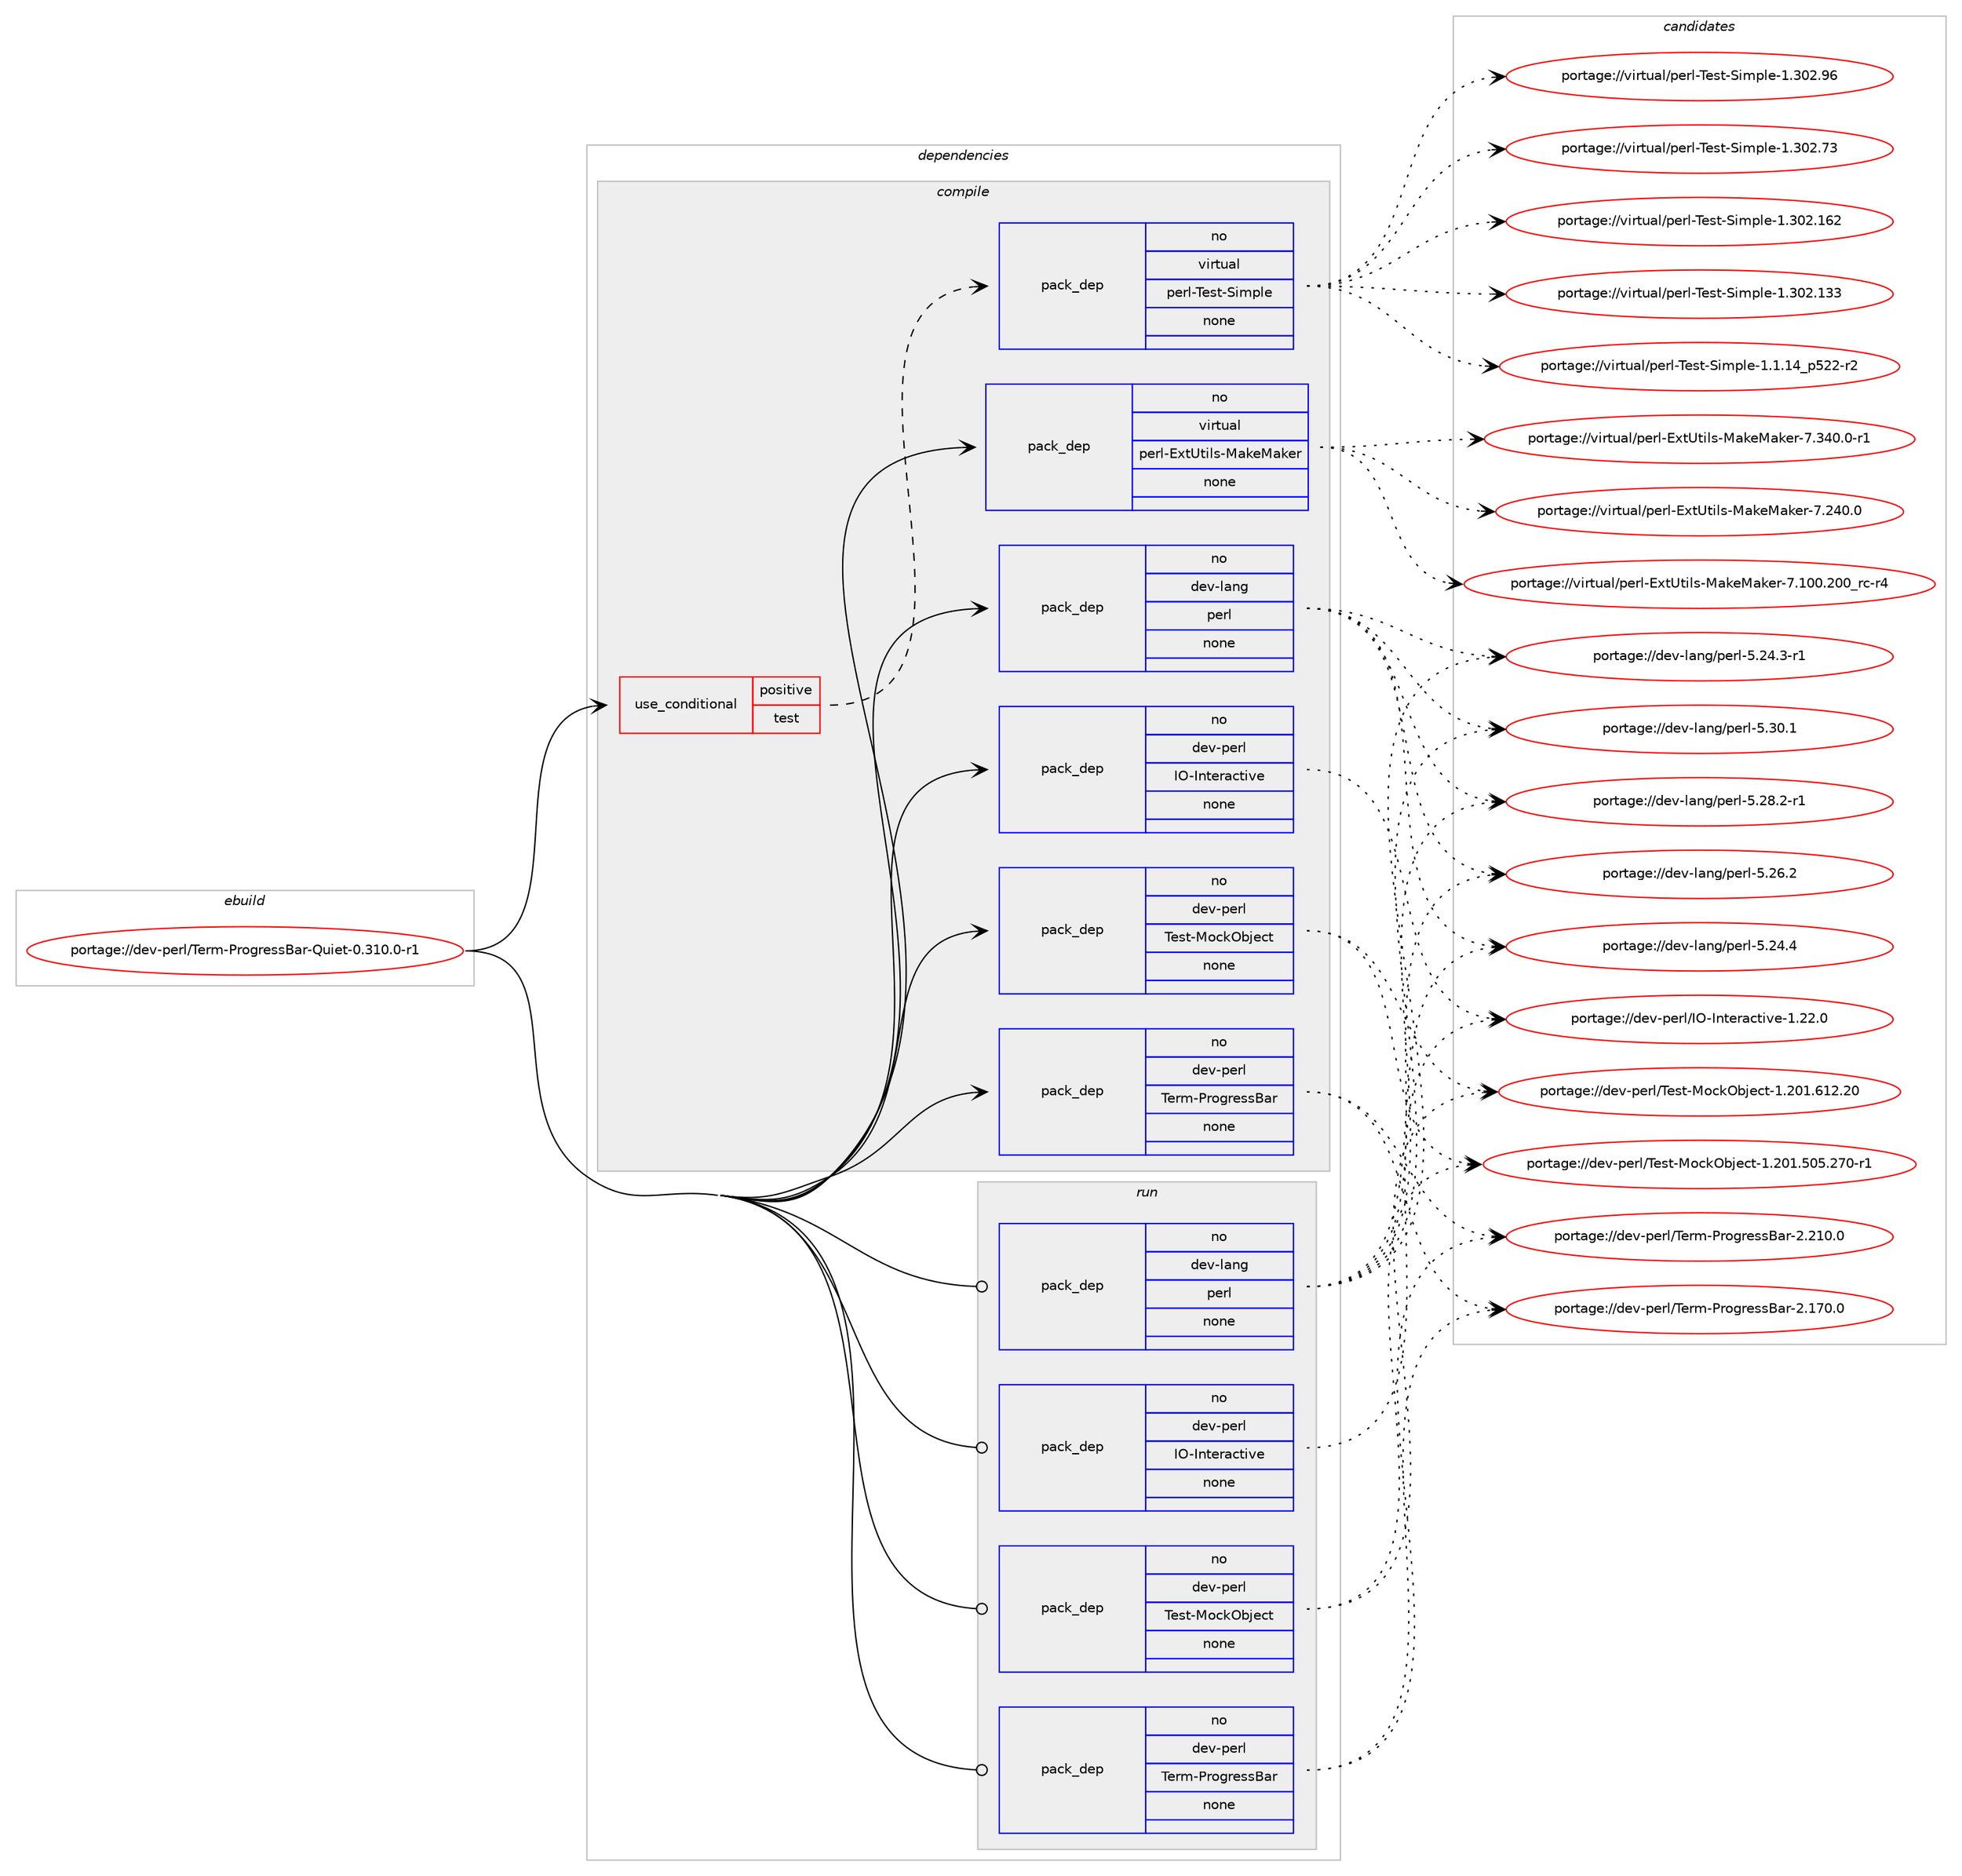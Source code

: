 digraph prolog {

# *************
# Graph options
# *************

newrank=true;
concentrate=true;
compound=true;
graph [rankdir=LR,fontname=Helvetica,fontsize=10,ranksep=1.5];#, ranksep=2.5, nodesep=0.2];
edge  [arrowhead=vee];
node  [fontname=Helvetica,fontsize=10];

# **********
# The ebuild
# **********

subgraph cluster_leftcol {
color=gray;
label=<<i>ebuild</i>>;
id [label="portage://dev-perl/Term-ProgressBar-Quiet-0.310.0-r1", color=red, width=4, href="../dev-perl/Term-ProgressBar-Quiet-0.310.0-r1.svg"];
}

# ****************
# The dependencies
# ****************

subgraph cluster_midcol {
color=gray;
label=<<i>dependencies</i>>;
subgraph cluster_compile {
fillcolor="#eeeeee";
style=filled;
label=<<i>compile</i>>;
subgraph cond121421 {
dependency482181 [label=<<TABLE BORDER="0" CELLBORDER="1" CELLSPACING="0" CELLPADDING="4"><TR><TD ROWSPAN="3" CELLPADDING="10">use_conditional</TD></TR><TR><TD>positive</TD></TR><TR><TD>test</TD></TR></TABLE>>, shape=none, color=red];
subgraph pack355700 {
dependency482182 [label=<<TABLE BORDER="0" CELLBORDER="1" CELLSPACING="0" CELLPADDING="4" WIDTH="220"><TR><TD ROWSPAN="6" CELLPADDING="30">pack_dep</TD></TR><TR><TD WIDTH="110">no</TD></TR><TR><TD>virtual</TD></TR><TR><TD>perl-Test-Simple</TD></TR><TR><TD>none</TD></TR><TR><TD></TD></TR></TABLE>>, shape=none, color=blue];
}
dependency482181:e -> dependency482182:w [weight=20,style="dashed",arrowhead="vee"];
}
id:e -> dependency482181:w [weight=20,style="solid",arrowhead="vee"];
subgraph pack355701 {
dependency482183 [label=<<TABLE BORDER="0" CELLBORDER="1" CELLSPACING="0" CELLPADDING="4" WIDTH="220"><TR><TD ROWSPAN="6" CELLPADDING="30">pack_dep</TD></TR><TR><TD WIDTH="110">no</TD></TR><TR><TD>dev-lang</TD></TR><TR><TD>perl</TD></TR><TR><TD>none</TD></TR><TR><TD></TD></TR></TABLE>>, shape=none, color=blue];
}
id:e -> dependency482183:w [weight=20,style="solid",arrowhead="vee"];
subgraph pack355702 {
dependency482184 [label=<<TABLE BORDER="0" CELLBORDER="1" CELLSPACING="0" CELLPADDING="4" WIDTH="220"><TR><TD ROWSPAN="6" CELLPADDING="30">pack_dep</TD></TR><TR><TD WIDTH="110">no</TD></TR><TR><TD>dev-perl</TD></TR><TR><TD>IO-Interactive</TD></TR><TR><TD>none</TD></TR><TR><TD></TD></TR></TABLE>>, shape=none, color=blue];
}
id:e -> dependency482184:w [weight=20,style="solid",arrowhead="vee"];
subgraph pack355703 {
dependency482185 [label=<<TABLE BORDER="0" CELLBORDER="1" CELLSPACING="0" CELLPADDING="4" WIDTH="220"><TR><TD ROWSPAN="6" CELLPADDING="30">pack_dep</TD></TR><TR><TD WIDTH="110">no</TD></TR><TR><TD>dev-perl</TD></TR><TR><TD>Term-ProgressBar</TD></TR><TR><TD>none</TD></TR><TR><TD></TD></TR></TABLE>>, shape=none, color=blue];
}
id:e -> dependency482185:w [weight=20,style="solid",arrowhead="vee"];
subgraph pack355704 {
dependency482186 [label=<<TABLE BORDER="0" CELLBORDER="1" CELLSPACING="0" CELLPADDING="4" WIDTH="220"><TR><TD ROWSPAN="6" CELLPADDING="30">pack_dep</TD></TR><TR><TD WIDTH="110">no</TD></TR><TR><TD>dev-perl</TD></TR><TR><TD>Test-MockObject</TD></TR><TR><TD>none</TD></TR><TR><TD></TD></TR></TABLE>>, shape=none, color=blue];
}
id:e -> dependency482186:w [weight=20,style="solid",arrowhead="vee"];
subgraph pack355705 {
dependency482187 [label=<<TABLE BORDER="0" CELLBORDER="1" CELLSPACING="0" CELLPADDING="4" WIDTH="220"><TR><TD ROWSPAN="6" CELLPADDING="30">pack_dep</TD></TR><TR><TD WIDTH="110">no</TD></TR><TR><TD>virtual</TD></TR><TR><TD>perl-ExtUtils-MakeMaker</TD></TR><TR><TD>none</TD></TR><TR><TD></TD></TR></TABLE>>, shape=none, color=blue];
}
id:e -> dependency482187:w [weight=20,style="solid",arrowhead="vee"];
}
subgraph cluster_compileandrun {
fillcolor="#eeeeee";
style=filled;
label=<<i>compile and run</i>>;
}
subgraph cluster_run {
fillcolor="#eeeeee";
style=filled;
label=<<i>run</i>>;
subgraph pack355706 {
dependency482188 [label=<<TABLE BORDER="0" CELLBORDER="1" CELLSPACING="0" CELLPADDING="4" WIDTH="220"><TR><TD ROWSPAN="6" CELLPADDING="30">pack_dep</TD></TR><TR><TD WIDTH="110">no</TD></TR><TR><TD>dev-lang</TD></TR><TR><TD>perl</TD></TR><TR><TD>none</TD></TR><TR><TD></TD></TR></TABLE>>, shape=none, color=blue];
}
id:e -> dependency482188:w [weight=20,style="solid",arrowhead="odot"];
subgraph pack355707 {
dependency482189 [label=<<TABLE BORDER="0" CELLBORDER="1" CELLSPACING="0" CELLPADDING="4" WIDTH="220"><TR><TD ROWSPAN="6" CELLPADDING="30">pack_dep</TD></TR><TR><TD WIDTH="110">no</TD></TR><TR><TD>dev-perl</TD></TR><TR><TD>IO-Interactive</TD></TR><TR><TD>none</TD></TR><TR><TD></TD></TR></TABLE>>, shape=none, color=blue];
}
id:e -> dependency482189:w [weight=20,style="solid",arrowhead="odot"];
subgraph pack355708 {
dependency482190 [label=<<TABLE BORDER="0" CELLBORDER="1" CELLSPACING="0" CELLPADDING="4" WIDTH="220"><TR><TD ROWSPAN="6" CELLPADDING="30">pack_dep</TD></TR><TR><TD WIDTH="110">no</TD></TR><TR><TD>dev-perl</TD></TR><TR><TD>Term-ProgressBar</TD></TR><TR><TD>none</TD></TR><TR><TD></TD></TR></TABLE>>, shape=none, color=blue];
}
id:e -> dependency482190:w [weight=20,style="solid",arrowhead="odot"];
subgraph pack355709 {
dependency482191 [label=<<TABLE BORDER="0" CELLBORDER="1" CELLSPACING="0" CELLPADDING="4" WIDTH="220"><TR><TD ROWSPAN="6" CELLPADDING="30">pack_dep</TD></TR><TR><TD WIDTH="110">no</TD></TR><TR><TD>dev-perl</TD></TR><TR><TD>Test-MockObject</TD></TR><TR><TD>none</TD></TR><TR><TD></TD></TR></TABLE>>, shape=none, color=blue];
}
id:e -> dependency482191:w [weight=20,style="solid",arrowhead="odot"];
}
}

# **************
# The candidates
# **************

subgraph cluster_choices {
rank=same;
color=gray;
label=<<i>candidates</i>>;

subgraph choice355700 {
color=black;
nodesep=1;
choice118105114116117971084711210111410845841011151164583105109112108101454946514850465754 [label="portage://virtual/perl-Test-Simple-1.302.96", color=red, width=4,href="../virtual/perl-Test-Simple-1.302.96.svg"];
choice118105114116117971084711210111410845841011151164583105109112108101454946514850465551 [label="portage://virtual/perl-Test-Simple-1.302.73", color=red, width=4,href="../virtual/perl-Test-Simple-1.302.73.svg"];
choice11810511411611797108471121011141084584101115116458310510911210810145494651485046495450 [label="portage://virtual/perl-Test-Simple-1.302.162", color=red, width=4,href="../virtual/perl-Test-Simple-1.302.162.svg"];
choice11810511411611797108471121011141084584101115116458310510911210810145494651485046495151 [label="portage://virtual/perl-Test-Simple-1.302.133", color=red, width=4,href="../virtual/perl-Test-Simple-1.302.133.svg"];
choice11810511411611797108471121011141084584101115116458310510911210810145494649464952951125350504511450 [label="portage://virtual/perl-Test-Simple-1.1.14_p522-r2", color=red, width=4,href="../virtual/perl-Test-Simple-1.1.14_p522-r2.svg"];
dependency482182:e -> choice118105114116117971084711210111410845841011151164583105109112108101454946514850465754:w [style=dotted,weight="100"];
dependency482182:e -> choice118105114116117971084711210111410845841011151164583105109112108101454946514850465551:w [style=dotted,weight="100"];
dependency482182:e -> choice11810511411611797108471121011141084584101115116458310510911210810145494651485046495450:w [style=dotted,weight="100"];
dependency482182:e -> choice11810511411611797108471121011141084584101115116458310510911210810145494651485046495151:w [style=dotted,weight="100"];
dependency482182:e -> choice11810511411611797108471121011141084584101115116458310510911210810145494649464952951125350504511450:w [style=dotted,weight="100"];
}
subgraph choice355701 {
color=black;
nodesep=1;
choice10010111845108971101034711210111410845534651484649 [label="portage://dev-lang/perl-5.30.1", color=red, width=4,href="../dev-lang/perl-5.30.1.svg"];
choice100101118451089711010347112101114108455346505646504511449 [label="portage://dev-lang/perl-5.28.2-r1", color=red, width=4,href="../dev-lang/perl-5.28.2-r1.svg"];
choice10010111845108971101034711210111410845534650544650 [label="portage://dev-lang/perl-5.26.2", color=red, width=4,href="../dev-lang/perl-5.26.2.svg"];
choice10010111845108971101034711210111410845534650524652 [label="portage://dev-lang/perl-5.24.4", color=red, width=4,href="../dev-lang/perl-5.24.4.svg"];
choice100101118451089711010347112101114108455346505246514511449 [label="portage://dev-lang/perl-5.24.3-r1", color=red, width=4,href="../dev-lang/perl-5.24.3-r1.svg"];
dependency482183:e -> choice10010111845108971101034711210111410845534651484649:w [style=dotted,weight="100"];
dependency482183:e -> choice100101118451089711010347112101114108455346505646504511449:w [style=dotted,weight="100"];
dependency482183:e -> choice10010111845108971101034711210111410845534650544650:w [style=dotted,weight="100"];
dependency482183:e -> choice10010111845108971101034711210111410845534650524652:w [style=dotted,weight="100"];
dependency482183:e -> choice100101118451089711010347112101114108455346505246514511449:w [style=dotted,weight="100"];
}
subgraph choice355702 {
color=black;
nodesep=1;
choice100101118451121011141084773794573110116101114979911610511810145494650504648 [label="portage://dev-perl/IO-Interactive-1.22.0", color=red, width=4,href="../dev-perl/IO-Interactive-1.22.0.svg"];
dependency482184:e -> choice100101118451121011141084773794573110116101114979911610511810145494650504648:w [style=dotted,weight="100"];
}
subgraph choice355703 {
color=black;
nodesep=1;
choice100101118451121011141084784101114109458011411110311410111511566971144550465049484648 [label="portage://dev-perl/Term-ProgressBar-2.210.0", color=red, width=4,href="../dev-perl/Term-ProgressBar-2.210.0.svg"];
choice100101118451121011141084784101114109458011411110311410111511566971144550464955484648 [label="portage://dev-perl/Term-ProgressBar-2.170.0", color=red, width=4,href="../dev-perl/Term-ProgressBar-2.170.0.svg"];
dependency482185:e -> choice100101118451121011141084784101114109458011411110311410111511566971144550465049484648:w [style=dotted,weight="100"];
dependency482185:e -> choice100101118451121011141084784101114109458011411110311410111511566971144550464955484648:w [style=dotted,weight="100"];
}
subgraph choice355704 {
color=black;
nodesep=1;
choice10010111845112101114108478410111511645771119910779981061019911645494650484946544950465048 [label="portage://dev-perl/Test-MockObject-1.201.612.20", color=red, width=4,href="../dev-perl/Test-MockObject-1.201.612.20.svg"];
choice10010111845112101114108478410111511645771119910779981061019911645494650484946534853465055484511449 [label="portage://dev-perl/Test-MockObject-1.201.505.270-r1", color=red, width=4,href="../dev-perl/Test-MockObject-1.201.505.270-r1.svg"];
dependency482186:e -> choice10010111845112101114108478410111511645771119910779981061019911645494650484946544950465048:w [style=dotted,weight="100"];
dependency482186:e -> choice10010111845112101114108478410111511645771119910779981061019911645494650484946534853465055484511449:w [style=dotted,weight="100"];
}
subgraph choice355705 {
color=black;
nodesep=1;
choice1181051141161179710847112101114108456912011685116105108115457797107101779710710111445554651524846484511449 [label="portage://virtual/perl-ExtUtils-MakeMaker-7.340.0-r1", color=red, width=4,href="../virtual/perl-ExtUtils-MakeMaker-7.340.0-r1.svg"];
choice118105114116117971084711210111410845691201168511610510811545779710710177971071011144555465052484648 [label="portage://virtual/perl-ExtUtils-MakeMaker-7.240.0", color=red, width=4,href="../virtual/perl-ExtUtils-MakeMaker-7.240.0.svg"];
choice118105114116117971084711210111410845691201168511610510811545779710710177971071011144555464948484650484895114994511452 [label="portage://virtual/perl-ExtUtils-MakeMaker-7.100.200_rc-r4", color=red, width=4,href="../virtual/perl-ExtUtils-MakeMaker-7.100.200_rc-r4.svg"];
dependency482187:e -> choice1181051141161179710847112101114108456912011685116105108115457797107101779710710111445554651524846484511449:w [style=dotted,weight="100"];
dependency482187:e -> choice118105114116117971084711210111410845691201168511610510811545779710710177971071011144555465052484648:w [style=dotted,weight="100"];
dependency482187:e -> choice118105114116117971084711210111410845691201168511610510811545779710710177971071011144555464948484650484895114994511452:w [style=dotted,weight="100"];
}
subgraph choice355706 {
color=black;
nodesep=1;
choice10010111845108971101034711210111410845534651484649 [label="portage://dev-lang/perl-5.30.1", color=red, width=4,href="../dev-lang/perl-5.30.1.svg"];
choice100101118451089711010347112101114108455346505646504511449 [label="portage://dev-lang/perl-5.28.2-r1", color=red, width=4,href="../dev-lang/perl-5.28.2-r1.svg"];
choice10010111845108971101034711210111410845534650544650 [label="portage://dev-lang/perl-5.26.2", color=red, width=4,href="../dev-lang/perl-5.26.2.svg"];
choice10010111845108971101034711210111410845534650524652 [label="portage://dev-lang/perl-5.24.4", color=red, width=4,href="../dev-lang/perl-5.24.4.svg"];
choice100101118451089711010347112101114108455346505246514511449 [label="portage://dev-lang/perl-5.24.3-r1", color=red, width=4,href="../dev-lang/perl-5.24.3-r1.svg"];
dependency482188:e -> choice10010111845108971101034711210111410845534651484649:w [style=dotted,weight="100"];
dependency482188:e -> choice100101118451089711010347112101114108455346505646504511449:w [style=dotted,weight="100"];
dependency482188:e -> choice10010111845108971101034711210111410845534650544650:w [style=dotted,weight="100"];
dependency482188:e -> choice10010111845108971101034711210111410845534650524652:w [style=dotted,weight="100"];
dependency482188:e -> choice100101118451089711010347112101114108455346505246514511449:w [style=dotted,weight="100"];
}
subgraph choice355707 {
color=black;
nodesep=1;
choice100101118451121011141084773794573110116101114979911610511810145494650504648 [label="portage://dev-perl/IO-Interactive-1.22.0", color=red, width=4,href="../dev-perl/IO-Interactive-1.22.0.svg"];
dependency482189:e -> choice100101118451121011141084773794573110116101114979911610511810145494650504648:w [style=dotted,weight="100"];
}
subgraph choice355708 {
color=black;
nodesep=1;
choice100101118451121011141084784101114109458011411110311410111511566971144550465049484648 [label="portage://dev-perl/Term-ProgressBar-2.210.0", color=red, width=4,href="../dev-perl/Term-ProgressBar-2.210.0.svg"];
choice100101118451121011141084784101114109458011411110311410111511566971144550464955484648 [label="portage://dev-perl/Term-ProgressBar-2.170.0", color=red, width=4,href="../dev-perl/Term-ProgressBar-2.170.0.svg"];
dependency482190:e -> choice100101118451121011141084784101114109458011411110311410111511566971144550465049484648:w [style=dotted,weight="100"];
dependency482190:e -> choice100101118451121011141084784101114109458011411110311410111511566971144550464955484648:w [style=dotted,weight="100"];
}
subgraph choice355709 {
color=black;
nodesep=1;
choice10010111845112101114108478410111511645771119910779981061019911645494650484946544950465048 [label="portage://dev-perl/Test-MockObject-1.201.612.20", color=red, width=4,href="../dev-perl/Test-MockObject-1.201.612.20.svg"];
choice10010111845112101114108478410111511645771119910779981061019911645494650484946534853465055484511449 [label="portage://dev-perl/Test-MockObject-1.201.505.270-r1", color=red, width=4,href="../dev-perl/Test-MockObject-1.201.505.270-r1.svg"];
dependency482191:e -> choice10010111845112101114108478410111511645771119910779981061019911645494650484946544950465048:w [style=dotted,weight="100"];
dependency482191:e -> choice10010111845112101114108478410111511645771119910779981061019911645494650484946534853465055484511449:w [style=dotted,weight="100"];
}
}

}
